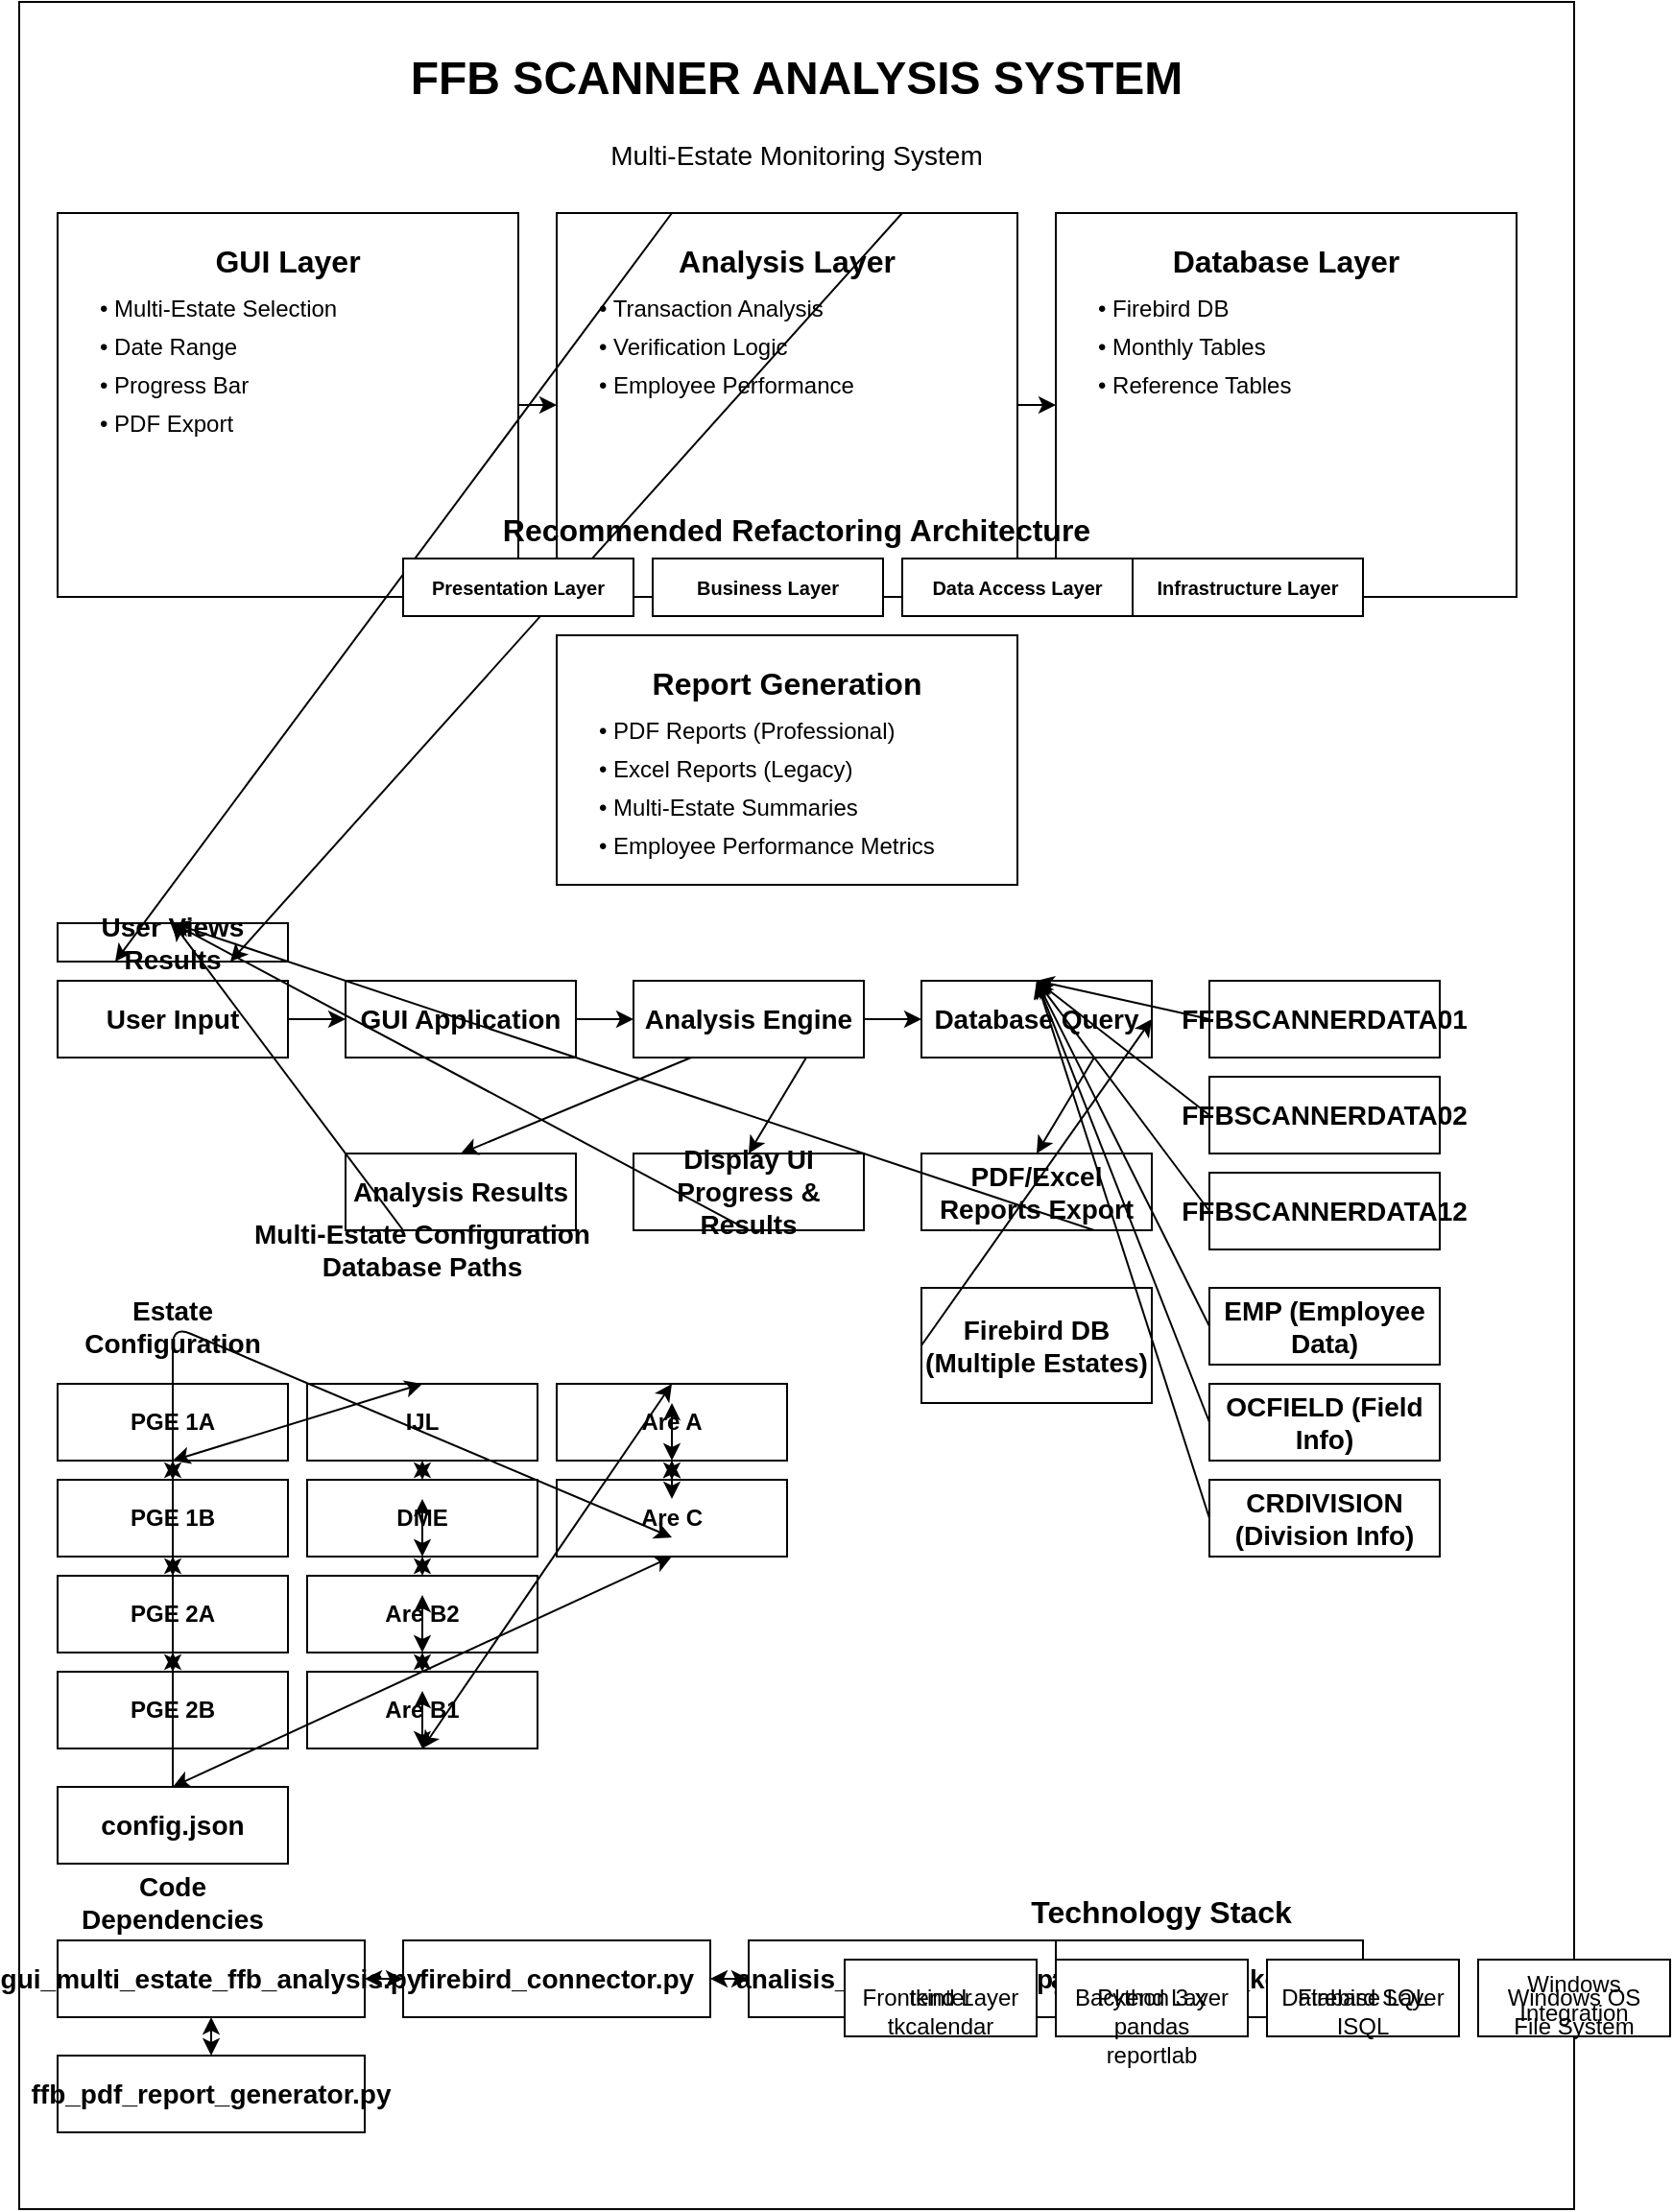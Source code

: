 <mxGraphModel dx="1426" dy="745" grid="1" gridSize="10" guides="1" tooltips="1" connect="1" arrows="1" fold="1" page="1" pageScale="1" pageWidth="827" pageHeight="1169" math="0" shadow="0">
  <root>
    <mxCell id="0"/>
    <mxCell id="1" parent="0"/>
    <mxCell id="6b0c9d97c6c02063-1" value="" style="rounded=0;whiteSpace=wrap;html=1;labelBackgroundColor=none;fillColor=#ffffff;fontSize=12;strokeColor=#000000;" parent="1" vertex="1">
      <mxGeometry x="10" y="10" width="810" height="1150" as="geometry"/>
    </mxCell>
    <mxCell id="6b0c9d97c6c02063-2" value="FFB SCANNER ANALYSIS SYSTEM" style="text;html=1;strokeColor=none;fillColor=none;align=center;verticalAlign=middle;whiteSpace=wrap;rounded=0;labelBackgroundColor=none;fontSize=24;fontStyle=1" parent="1" vertex="1">
      <mxGeometry x="160" y="20" width="510" height="60" as="geometry"/>
    </mxCell>
    <mxCell id="6b0c9d97c6c02063-3" value="Multi-Estate Monitoring System" style="text;html=1;strokeColor=none;fillColor=none;align=center;verticalAlign=middle;whiteSpace=wrap;rounded=0;labelBackgroundColor=none;fontSize=14;fontStyle=0" parent="1" vertex="1">
      <mxGeometry x="160" y="80" width="510" height="20" as="geometry"/>
    </mxCell>
    <mxCell id="6b0c9d97c6c02063-4" value="" style="rounded=0;whiteSpace=wrap;html=1;labelBackgroundColor=none;fillColor=#ffffff;fontSize=12;strokeColor=#000000;" parent="1" vertex="1">
      <mxGeometry x="30" y="120" width="240" height="200" as="geometry"/>
    </mxCell>
    <mxCell id="6b0c9d97c6c02063-5" value="GUI Layer" style="text;html=1;strokeColor=none;fillColor=none;align=center;verticalAlign=middle;whiteSpace=wrap;rounded=0;labelBackgroundColor=none;fontSize=16;fontStyle=1" parent="1" vertex="1">
      <mxGeometry x="40" y="130" width="220" height="30" as="geometry"/>
    </mxCell>
    <mxCell id="6b0c9d97c6c02063-6" value="• Multi-Estate Selection" style="text;html=1;strokeColor=none;fillColor=none;align=left;verticalAlign=middle;whiteSpace=wrap;rounded=0;labelBackgroundColor=none;fontSize=12;fontStyle=0" parent="1" vertex="1">
      <mxGeometry x="50" y="160" width="140" height="20" as="geometry"/>
    </mxCell>
    <mxCell id="6b0c9d97c6c02063-7" value="• Date Range" style="text;html=1;strokeColor=none;fillColor=none;align=left;verticalAlign=middle;whiteSpace=wrap;rounded=0;labelBackgroundColor=none;fontSize=12;fontStyle=0" parent="1" vertex="1">
      <mxGeometry x="50" y="180" width="140" height="20" as="geometry"/>
    </mxCell>
    <mxCell id="6b0c9d97c6c02063-8" value="• Progress Bar" style="text;html=1;strokeColor=none;fillColor=none;align=left;verticalAlign=middle;whiteSpace=wrap;rounded=0;labelBackgroundColor=none;fontSize=12;fontStyle=0" parent="1" vertex="1">
      <mxGeometry x="50" y="200" width="140" height="20" as="geometry"/>
    </mxCell>
    <mxCell id="6b0c9d97c6c02063-9" value="• PDF Export" style="text;html=1;strokeColor=none;fillColor=none;align=left;verticalAlign=middle;whiteSpace=wrap;rounded=0;labelBackgroundColor=none;fontSize=12;fontStyle=0" parent="1" vertex="1">
      <mxGeometry x="50" y="220" width="140" height="20" as="geometry"/>
    </mxCell>
    <mxCell id="6b0c9d97c6c02063-10" value="" style="rounded=0;whiteSpace=wrap;html=1;labelBackgroundColor=none;fillColor=#ffffff;fontSize=12;strokeColor=#000000;" parent="1" vertex="1">
      <mxGeometry x="290" y="120" width="240" height="200" as="geometry"/>
    </mxCell>
    <mxCell id="6b0c9d97c6c02063-11" value="Analysis Layer" style="text;html=1;strokeColor=none;fillColor=none;align=center;verticalAlign=middle;whiteSpace=wrap;rounded=0;labelBackgroundColor=none;fontSize=16;fontStyle=1" parent="1" vertex="1">
      <mxGeometry x="300" y="130" width="220" height="30" as="geometry"/>
    </mxCell>
    <mxCell id="6b0c9d97c6c02063-12" value="• Transaction Analysis" style="text;html=1;strokeColor=none;fillColor=none;align=left;verticalAlign=middle;whiteSpace=wrap;rounded=0;labelBackgroundColor=none;fontSize=12;fontStyle=0" parent="1" vertex="1">
      <mxGeometry x="310" y="160" width="140" height="20" as="geometry"/>
    </mxCell>
    <mxCell id="6b0c9d97c6c02063-13" value="• Verification Logic" style="text;html=1;strokeColor=none;fillColor=none;align=left;verticalAlign=middle;whiteSpace=wrap;rounded=0;labelBackgroundColor=none;fontSize=12;fontStyle=0" parent="1" vertex="1">
      <mxGeometry x="310" y="180" width="140" height="20" as="geometry"/>
    </mxCell>
    <mxCell id="6b0c9d97c6c02063-14" value="• Employee Performance" style="text;html=1;strokeColor=none;fillColor=none;align=left;verticalAlign=middle;whiteSpace=wrap;rounded=0;labelBackgroundColor=none;fontSize=12;fontStyle=0" parent="1" vertex="1">
      <mxGeometry x="310" y="200" width="150" height="20" as="geometry"/>
    </mxCell>
    <mxCell id="6b0c9d97c6c02063-15" value="" style="rounded=0;whiteSpace=wrap;html=1;labelBackgroundColor=none;fillColor=#ffffff;fontSize=12;strokeColor=#000000;" parent="1" vertex="1">
      <mxGeometry x="550" y="120" width="240" height="200" as="geometry"/>
    </mxCell>
    <mxCell id="6b0c9d97c6c02063-16" value="Database Layer" style="text;html=1;strokeColor=none;fillColor=none;align=center;verticalAlign=middle;whiteSpace=wrap;rounded=0;labelBackgroundColor=none;fontSize=16;fontStyle=1" parent="1" vertex="1">
      <mxGeometry x="560" y="130" width="220" height="30" as="geometry"/>
    </mxCell>
    <mxCell id="6b0c9d97c6c02063-17" value="• Firebird DB" style="text;html=1;strokeColor=none;fillColor=none;align=left;verticalAlign=middle;whiteSpace=wrap;rounded=0;labelBackgroundColor=none;fontSize=12;fontStyle=0" parent="1" vertex="1">
      <mxGeometry x="570" y="160" width="140" height="20" as="geometry"/>
    </mxCell>
    <mxCell id="6b0c9d97c6c02063-18" value="• Monthly Tables" style="text;html=1;strokeColor=none;fillColor=none;align=left;verticalAlign=middle;whiteSpace=wrap;rounded=0;labelBackgroundColor=none;fontSize=12;fontStyle=0" parent="1" vertex="1">
      <mxGeometry x="570" y="180" width="140" height="20" as="geometry"/>
    </mxCell>
    <mxCell id="6b0c9d97c6c02063-19" value="• Reference Tables" style="text;html=1;strokeColor=none;fillColor=none;align=left;verticalAlign=middle;whiteSpace=wrap;rounded=0;labelBackgroundColor=none;fontSize=12;fontStyle=0" parent="1" vertex="1">
      <mxGeometry x="570" y="200" width="140" height="20" as="geometry"/>
    </mxCell>
    <mxCell id="6b0c9d97c6c02063-20" value="" style="endArrow=classic;html=1;fontSize=12;entryX=0;entryY=0.5;exitX=1;exitY=0.5;" parent="1" source="6b0c9d97c6c02063-4" target="6b0c9d97c6c02063-10" edge="1">
      <mxGeometry width="50" height="50" relative="1" as="geometry">
        <mxPoint x="290" y="220" as="sourcePoint"/>
        <mxPoint x="340" y="170" as="targetPoint"/>
      </mxGeometry>
    </mxCell>
    <mxCell id="6b0c9d97c6c02063-21" value="" style="endArrow=classic;html=1;fontSize=12;entryX=0;entryY=0.5;exitX=1;exitY=0.5;" parent="1" source="6b0c9d97c6c02063-10" target="6b0c9d97c6c02063-15" edge="1">
      <mxGeometry width="50" height="50" relative="1" as="geometry">
        <mxPoint x="550" y="230" as="sourcePoint"/>
        <mxPoint x="600" y="180" as="targetPoint"/>
      </mxGeometry>
    </mxCell>
    <mxCell id="6b0c9d97c6c02063-22" value="" style="endArrow=classic;html=1;fontSize=12;entryX=0.25;entryY=1;exitX=0.25;exitY=0;" parent="1" source="6b0c9d97c6c02063-10" target="6b0c9d97c6c02063-34" edge="1">
      <mxGeometry width="50" height="50" relative="1" as="geometry">
        <mxPoint x="340" y="340" as="sourcePoint"/>
        <mxPoint x="390" y="290" as="targetPoint"/>
      </mxGeometry>
    </mxCell>
    <mxCell id="6b0c9d97c6c02063-23" value="" style="endArrow=classic;html=1;fontSize=12;entryX=0.75;entryY=1;exitX=0.75;exitY=0;" parent="1" source="6b0c9d97c6c02063-10" target="6b0c9d97c6c02063-34" edge="1">
      <mxGeometry width="50" height="50" relative="1" as="geometry">
        <mxPoint x="490" y="340" as="sourcePoint"/>
        <mxPoint x="540" y="290" as="targetPoint"/>
      </mxGeometry>
    </mxCell>
    <mxCell id="6b0c9d97c6c02063-24" value="" style="rounded=0;whiteSpace=wrap;html=1;labelBackgroundColor=none;fillColor=#ffffff;fontSize=12;strokeColor=#000000;" parent="1" vertex="1">
      <mxGeometry x="290" y="340" width="240" height="130" as="geometry"/>
    </mxCell>
    <mxCell id="6b0c9d97c6c02063-25" value="Report Generation" style="text;html=1;strokeColor=none;fillColor=none;align=center;verticalAlign=middle;whiteSpace=wrap;rounded=0;labelBackgroundColor=none;fontSize=16;fontStyle=1" parent="1" vertex="1">
      <mxGeometry x="300" y="350" width="220" height="30" as="geometry"/>
    </mxCell>
    <mxCell id="6b0c9d97c6c02063-26" value="• PDF Reports (Professional)" style="text;html=1;strokeColor=none;fillColor=none;align=left;verticalAlign=middle;whiteSpace=wrap;rounded=0;labelBackgroundColor=none;fontSize=12;fontStyle=0" parent="1" vertex="1">
      <mxGeometry x="310" y="380" width="180" height="20" as="geometry"/>
    </mxCell>
    <mxCell id="6b0c9d97c6c02063-27" value="• Excel Reports (Legacy)" style="text;html=1;strokeColor=none;fillColor=none;align=left;verticalAlign=middle;whiteSpace=wrap;rounded=0;labelBackgroundColor=none;fontSize=12;fontStyle=0" parent="1" vertex="1">
      <mxGeometry x="310" y="400" width="140" height="20" as="geometry"/>
    </mxCell>
    <mxCell id="6b0c9d97c6c02063-28" value="• Multi-Estate Summaries" style="text;html=1;strokeColor=none;fillColor=none;align=left;verticalAlign=middle;whiteSpace=wrap;rounded=0;labelBackgroundColor=none;fontSize=12;fontStyle=0" parent="1" vertex="1">
      <mxGeometry x="310" y="420" width="160" height="20" as="geometry"/>
    </mxCell>
    <mxCell id="6b0c9d97c6c02063-29" value="• Employee Performance Metrics" style="text;html=1;strokeColor=none;fillColor=none;align=left;verticalAlign=middle;whiteSpace=wrap;rounded=0;labelBackgroundColor=none;fontSize=12;fontStyle=0" parent="1" vertex="1">
      <mxGeometry x="310" y="440" width="200" height="20" as="geometry"/>
    </mxCell>
    <mxCell id="6b0c9d97c6c02063-30" value="User Input" style="rounded=0;whiteSpace=wrap;html=1;labelBackgroundColor=none;fillColor=none;fontSize=14;fontStyle=1;strokeColor=#000000;" parent="1" vertex="1">
      <mxGeometry x="30" y="520" width="120" height="40" as="geometry"/>
    </mxCell>
    <mxCell id="6b0c9d97c6c02063-31" value="GUI Application" style="rounded=0;whiteSpace=wrap;html=1;labelBackgroundColor=none;fillColor=none;fontSize=14;fontStyle=1;strokeColor=#000000;" parent="1" vertex="1">
      <mxGeometry x="180" y="520" width="120" height="40" as="geometry"/>
    </mxCell>
    <mxCell id="6b0c9d97c6c02063-32" value="Analysis Engine" style="rounded=0;whiteSpace=wrap;html=1;labelBackgroundColor=none;fillColor=none;fontSize=14;fontStyle=1;strokeColor=#000000;" parent="1" vertex="1">
      <mxGeometry x="330" y="520" width="120" height="40" as="geometry"/>
    </mxCell>
    <mxCell id="6b0c9d97c6c02063-33" value="Database Query" style="rounded=0;whiteSpace=wrap;html=1;labelBackgroundColor=none;fillColor=none;fontSize=14;fontStyle=1;strokeColor=#000000;" parent="1" vertex="1">
      <mxGeometry x="480" y="520" width="120" height="40" as="geometry"/>
    </mxCell>
    <mxCell id="6b0c9d97c6c02063-34" value="User Views Results" style="rounded=0;whiteSpace=wrap;html=1;labelBackgroundColor=none;fillColor=none;fontSize=14;fontStyle=1;strokeColor=#000000;" parent="1" vertex="1">
      <mxGeometry x="30" y="490" width="120" height="20" as="geometry"/>
    </mxCell>
    <mxCell id="6b0c9d97c6c02063-35" value="Display UI Progress &amp;amp; Results" style="rounded=0;whiteSpace=wrap;html=1;labelBackgroundColor=none;fillColor=none;fontSize=14;fontStyle=1;strokeColor=#000000;" parent="1" vertex="1">
      <mxGeometry x="330" y="610" width="120" height="40" as="geometry"/>
    </mxCell>
    <mxCell id="6b0c9d97c6c02063-36" value="PDF/Excel Reports Export" style="rounded=0;whiteSpace=wrap;html=1;labelBackgroundColor=none;fillColor=none;fontSize=14;fontStyle=1;strokeColor=#000000;" parent="1" vertex="1">
      <mxGeometry x="480" y="610" width="120" height="40" as="geometry"/>
    </mxCell>
    <mxCell id="6b0c9d97c6c02063-37" value="Analysis Results" style="rounded=0;whiteSpace=wrap;html=1;labelBackgroundColor=none;fillColor=none;fontSize=14;fontStyle=1;strokeColor=#000000;" parent="1" vertex="1">
      <mxGeometry x="180" y="610" width="120" height="40" as="geometry"/>
    </mxCell>
    <mxCell id="6b0c9d97c6c02063-38" value="" style="endArrow=classic;html=1;fontSize=12;exitX=1;exitY=0.5;entryX=0;entryY=0.5;" parent="1" source="6b0c9d97c6c02063-30" target="6b0c9d97c6c02063-31" edge="1">
      <mxGeometry width="50" height="50" relative="1" as="geometry">
        <mxPoint x="160" y="550" as="sourcePoint"/>
        <mxPoint x="210" y="500" as="targetPoint"/>
      </mxGeometry>
    </mxCell>
    <mxCell id="6b0c9d97c6c02063-39" value="" style="endArrow=classic;html=1;fontSize=12;exitX=1;exitY=0.5;entryX=0;entryY=0.5;" parent="1" source="6b0c9d97c6c02063-31" target="6b0c9d97c6c02063-32" edge="1">
      <mxGeometry width="50" height="50" relative="1" as="geometry">
        <mxPoint x="310" y="550" as="sourcePoint"/>
        <mxPoint x="360" y="500" as="targetPoint"/>
      </mxGeometry>
    </mxCell>
    <mxCell id="6b0c9d97c6c02063-40" value="" style="endArrow=classic;html=1;fontSize=12;exitX=1;exitY=0.5;entryX=0;entryY=0.5;" parent="1" source="6b0c9d97c6c02063-32" target="6b0c9d97c6c02063-33" edge="1">
      <mxGeometry width="50" height="50" relative="1" as="geometry">
        <mxPoint x="460" y="550" as="sourcePoint"/>
        <mxPoint x="510" y="500" as="targetPoint"/>
      </mxGeometry>
    </mxCell>
    <mxCell id="6b0c9d97c6c02063-41" value="" style="endArrow=classic;html=1;fontSize=12;exitX=0.25;exitY=1;entryX=0.5;entryY=0;" parent="1" source="6b0c9d97c6c02063-32" target="6b0c9d97c6c02063-37" edge="1">
      <mxGeometry width="50" height="50" relative="1" as="geometry">
        <mxPoint x="350" y="570" as="sourcePoint"/>
        <mxPoint x="250" y="600" as="targetPoint"/>
      </mxGeometry>
    </mxCell>
    <mxCell id="6b0c9d97c6c02063-42" value="" style="endArrow=classic;html=1;fontSize=12;exitX=0.75;exitY=1;entryX=0.5;entryY=0;" parent="1" source="6b0c9d97c6c02063-32" target="6b0c9d97c6c02063-35" edge="1">
      <mxGeometry width="50" height="50" relative="1" as="geometry">
        <mxPoint x="410" y="570" as="sourcePoint"/>
        <mxPoint x="340" y="610" as="targetPoint"/>
      </mxGeometry>
    </mxCell>
    <mxCell id="6b0c9d97c6c02063-43" value="" style="endArrow=classic;html=1;fontSize=12;exitX=0.75;exitY=1;entryX=0.5;entryY=0;" parent="1" source="6b0c9d97c6c02063-33" target="6b0c9d97c6c02063-36" edge="1">
      <mxGeometry width="50" height="50" relative="1" as="geometry">
        <mxPoint x="560" y="570" as="sourcePoint"/>
        <mxPoint x="470" y="610" as="targetPoint"/>
      </mxGeometry>
    </mxCell>
    <mxCell id="6b0c9d97c6c02063-44" value="" style="endArrow=classic;html=1;fontSize=12;exitX=0.25;exitY=1;entryX=0.5;entryY=0;" parent="1" source="6b0c9d97c6c02063-37" target="6b0c9d97c6c02063-34" edge="1">
      <mxGeometry width="50" height="50" relative="1" as="geometry">
        <mxPoint x="80" y="670" as="sourcePoint"/>
        <mxPoint x="130" y="620" as="targetPoint"/>
      </mxGeometry>
    </mxCell>
    <mxCell id="6b0c9d97c6c02063-45" value="" style="endArrow=classic;html=1;fontSize=12;exitX=0.5;exitY=1;entryX=0.5;entryY=0;" parent="1" source="6b0c9d97c6c02063-35" target="6b0c9d97c6c02063-34" edge="1">
      <mxGeometry width="50" height="50" relative="1" as="geometry">
        <mxPoint x="230" y="670" as="sourcePoint"/>
        <mxPoint x="280" y="620" as="targetPoint"/>
      </mxGeometry>
    </mxCell>
    <mxCell id="6b0c9d97c6c02063-46" value="" style="endArrow=classic;html=1;fontSize=12;exitX=0.75;exitY=1;entryX=0.5;entryY=0;" parent="1" source="6b0c9d97c6c02063-36" target="6b0c9d97c6c02063-34" edge="1">
      <mxGeometry width="50" height="50" relative="1" as="geometry">
        <mxPoint x="410" y="670" as="sourcePoint"/>
        <mxPoint x="340" y="510" as="targetPoint"/>
      </mxGeometry>
    </mxCell>
    <mxCell id="6b0c9d97c6c02063-47" value="FFBSCANNERDATA01" style="rounded=0;whiteSpace=wrap;html=1;labelBackgroundColor=none;fillColor=none;fontSize=14;fontStyle=1;strokeColor=#000000;" parent="1" vertex="1">
      <mxGeometry x="630" y="520" width="120" height="40" as="geometry"/>
    </mxCell>
    <mxCell id="6b0c9d97c6c02063-48" value="FFBSCANNERDATA02" style="rounded=0;whiteSpace=wrap;html=1;labelBackgroundColor=none;fillColor=none;fontSize=14;fontStyle=1;strokeColor=#000000;" parent="1" vertex="1">
      <mxGeometry x="630" y="570" width="120" height="40" as="geometry"/>
    </mxCell>
    <mxCell id="6b0c9d97c6c02063-49" value="FFBSCANNERDATA12" style="rounded=0;whiteSpace=wrap;html=1;labelBackgroundColor=none;fillColor=none;fontSize=14;fontStyle=1;strokeColor=#000000;" parent="1" vertex="1">
      <mxGeometry x="630" y="620" width="120" height="40" as="geometry"/>
    </mxCell>
    <mxCell id="6b0c9d97c6c02063-50" value="EMP (Employee Data)" style="rounded=0;whiteSpace=wrap;html=1;labelBackgroundColor=none;fillColor=none;fontSize=14;fontStyle=1;strokeColor=#000000;" parent="1" vertex="1">
      <mxGeometry x="630" y="680" width="120" height="40" as="geometry"/>
    </mxCell>
    <mxCell id="6b0c9d97c6c02063-51" value="OCFIELD (Field Info)" style="rounded=0;whiteSpace=wrap;html=1;labelBackgroundColor=none;fillColor=none;fontSize=14;fontStyle=1;strokeColor=#000000;" parent="1" vertex="1">
      <mxGeometry x="630" y="730" width="120" height="40" as="geometry"/>
    </mxCell>
    <mxCell id="6b0c9d97c6c02063-52" value="CRDIVISION (Division Info)" style="rounded=0;whiteSpace=wrap;html=1;labelBackgroundColor=none;fillColor=none;fontSize=14;fontStyle=1;strokeColor=#000000;" parent="1" vertex="1">
      <mxGeometry x="630" y="780" width="120" height="40" as="geometry"/>
    </mxCell>
    <mxCell id="6b0c9d97c6c02063-53" value="Firebird DB (Multiple Estates)" style="rounded=0;whiteSpace=wrap;html=1;labelBackgroundColor=none;fillColor=none;fontSize=14;fontStyle=1;strokeColor=#000000;" parent="1" vertex="1">
      <mxGeometry x="480" y="680" width="120" height="60" as="geometry"/>
    </mxCell>
    <mxCell id="6b0c9d97c6c02063-54" value="" style="endArrow=classic;html=1;fontSize=12;exitX=0;exitY=0.5;entryX=0.5;entryY=0;" parent="1" source="6b0c9d97c6c02063-47" target="6b0c9d97c6c02063-33" edge="1">
      <mxGeometry width="50" height="50" relative="1" as="geometry">
        <mxPoint x="600" y="540" as="sourcePoint"/>
        <mxPoint x="650" y="490" as="targetPoint"/>
      </mxGeometry>
    </mxCell>
    <mxCell id="6b0c9d97c6c02063-55" value="" style="endArrow=classic;html=1;fontSize=12;exitX=0;exitY=0.5;entryX=0.5;entryY=0;" parent="1" source="6b0c9d97c6c02063-48" target="6b0c9d97c6c02063-33" edge="1">
      <mxGeometry width="50" height="50" relative="1" as="geometry">
        <mxPoint x="650" y="580" as="sourcePoint"/>
        <mxPoint x="700" y="530" as="targetPoint"/>
      </mxGeometry>
    </mxCell>
    <mxCell id="6b0c9d97c6c02063-56" value="" style="endArrow=classic;html=1;fontSize=12;exitX=0;exitY=0.5;entryX=0.5;entryY=0;" parent="1" source="6b0c9d97c6c02063-49" target="6b0c9d97c6c02063-33" edge="1">
      <mxGeometry width="50" height="50" relative="1" as="geometry">
        <mxPoint x="610" y="630" as="sourcePoint"/>
        <mxPoint x="660" y="580" as="targetPoint"/>
      </mxGeometry>
    </mxCell>
    <mxCell id="6b0c9d97c6c02063-57" value="" style="endArrow=classic;html=1;fontSize=12;exitX=0;exitY=0.5;entryX=0.5;entryY=0;" parent="1" source="6b0c9d97c6c02063-50" target="6b0c9d97c6c02063-33" edge="1">
      <mxGeometry width="50" height="50" relative="1" as="geometry">
        <mxPoint x="600" y="700" as="sourcePoint"/>
        <mxPoint x="650" y="650" as="targetPoint"/>
      </mxGeometry>
    </mxCell>
    <mxCell id="6b0c9d97c6c02063-58" value="" style="endArrow=classic;html=1;fontSize=12;exitX=0;exitY=0.5;entryX=0.5;entryY=0;" parent="1" source="6b0c9d97c6c02063-51" target="6b0c9d97c6c02063-33" edge="1">
      <mxGeometry width="50" height="50" relative="1" as="geometry">
        <mxPoint x="590" y="750" as="sourcePoint"/>
        <mxPoint x="640" y="700" as="targetPoint"/>
      </mxGeometry>
    </mxCell>
    <mxCell id="6b0c9d97c6c02063-59" value="" style="endArrow=classic;html=1;fontSize=12;exitX=0;exitY=0.5;entryX=0.5;entryY=0;" parent="1" source="6b0c9d97c6c02063-52" target="6b0c9d97c6c02063-33" edge="1">
      <mxGeometry width="50" height="50" relative="1" as="geometry">
        <mxPoint x="580" y="800" as="sourcePoint"/>
        <mxPoint x="630" y="750" as="targetPoint"/>
      </mxGeometry>
    </mxCell>
    <mxCell id="6b0c9d97c6c02063-60" value="" style="endArrow=classic;html=1;fontSize=12;exitX=0;exitY=0.5;entryX=1;entryY=0.5;" parent="1" source="6b0c9d97c6c02063-53" target="6b0c9d97c6c02063-33" edge="1">
      <mxGeometry width="50" height="50" relative="1" as="geometry">
        <mxPoint x="610" y="710" as="sourcePoint"/>
        <mxPoint x="660" y="660" as="targetPoint"/>
      </mxGeometry>
    </mxCell>
    <mxCell id="6b0c9d97c6c02063-61" value="" style="rounded=0;whiteSpace=wrap;html=1;labelBackgroundColor=none;fillColor=none;fontSize=14;fontStyle=1;strokeColor=#000000;" parent="1" vertex="1">
      <mxGeometry x="30" y="730" width="120" height="40" as="geometry"/>
    </mxCell>
    <mxCell id="6b0c9d97c6c02063-62" value="PGE 1A" style="text;html=1;strokeColor=none;fillColor=none;align=center;verticalAlign=middle;whiteSpace=wrap;rounded=0;labelBackgroundColor=none;fontSize=12;fontStyle=1" parent="1" vertex="1">
      <mxGeometry x="40" y="740" width="100" height="20" as="geometry"/>
    </mxCell>
    <mxCell id="6b0c9d97c6c02063-63" value="" style="rounded=0;whiteSpace=wrap;html=1;labelBackgroundColor=none;fillColor=none;fontSize=14;fontStyle=1;strokeColor=#000000;" parent="1" vertex="1">
      <mxGeometry x="30" y="780" width="120" height="40" as="geometry"/>
    </mxCell>
    <mxCell id="6b0c9d97c6c02063-64" value="PGE 1B" style="text;html=1;strokeColor=none;fillColor=none;align=center;verticalAlign=middle;whiteSpace=wrap;rounded=0;labelBackgroundColor=none;fontSize=12;fontStyle=1" parent="1" vertex="1">
      <mxGeometry x="40" y="790" width="100" height="20" as="geometry"/>
    </mxCell>
    <mxCell id="6b0c9d97c6c02063-65" value="" style="rounded=0;whiteSpace=wrap;html=1;labelBackgroundColor=none;fillColor=none;fontSize=14;fontStyle=1;strokeColor=#000000;" parent="1" vertex="1">
      <mxGeometry x="30" y="830" width="120" height="40" as="geometry"/>
    </mxCell>
    <mxCell id="6b0c9d97c6c02063-66" value="PGE 2A" style="text;html=1;strokeColor=none;fillColor=none;align=center;verticalAlign=middle;whiteSpace=wrap;rounded=0;labelBackgroundColor=none;fontSize=12;fontStyle=1" parent="1" vertex="1">
      <mxGeometry x="40" y="840" width="100" height="20" as="geometry"/>
    </mxCell>
    <mxCell id="6b0c9d97c6c02063-67" value="" style="rounded=0;whiteSpace=wrap;html=1;labelBackgroundColor=none;fillColor=none;fontSize=14;fontStyle=1;strokeColor=#000000;" parent="1" vertex="1">
      <mxGeometry x="30" y="880" width="120" height="40" as="geometry"/>
    </mxCell>
    <mxCell id="6b0c9d97c6c02063-68" value="PGE 2B" style="text;html=1;strokeColor=none;fillColor=none;align=center;verticalAlign=middle;whiteSpace=wrap;rounded=0;labelBackgroundColor=none;fontSize=12;fontStyle=1" parent="1" vertex="1">
      <mxGeometry x="40" y="890" width="100" height="20" as="geometry"/>
    </mxCell>
    <mxCell id="6b0c9d97c6c02063-69" value="" style="rounded=0;whiteSpace=wrap;html=1;labelBackgroundColor=none;fillColor=none;fontSize=14;fontStyle=1;strokeColor=#000000;" parent="1" vertex="1">
      <mxGeometry x="160" y="730" width="120" height="40" as="geometry"/>
    </mxCell>
    <mxCell id="6b0c9d97c6c02063-70" value="IJL" style="text;html=1;strokeColor=none;fillColor=none;align=center;verticalAlign=middle;whiteSpace=wrap;rounded=0;labelBackgroundColor=none;fontSize=12;fontStyle=1" parent="1" vertex="1">
      <mxGeometry x="170" y="740" width="100" height="20" as="geometry"/>
    </mxCell>
    <mxCell id="6b0c9d97c6c02063-71" value="" style="rounded=0;whiteSpace=wrap;html=1;labelBackgroundColor=none;fillColor=none;fontSize=14;fontStyle=1;strokeColor=#000000;" parent="1" vertex="1">
      <mxGeometry x="160" y="780" width="120" height="40" as="geometry"/>
    </mxCell>
    <mxCell id="6b0c9d97c6c02063-72" value="DME" style="text;html=1;strokeColor=none;fillColor=none;align=center;verticalAlign=middle;whiteSpace=wrap;rounded=0;labelBackgroundColor=none;fontSize=12;fontStyle=1" parent="1" vertex="1">
      <mxGeometry x="170" y="790" width="100" height="20" as="geometry"/>
    </mxCell>
    <mxCell id="6b0c9d97c6c02063-73" value="" style="rounded=0;whiteSpace=wrap;html=1;labelBackgroundColor=none;fillColor=none;fontSize=14;fontStyle=1;strokeColor=#000000;" parent="1" vertex="1">
      <mxGeometry x="160" y="830" width="120" height="40" as="geometry"/>
    </mxCell>
    <mxCell id="6b0c9d97c6c02063-74" value="Are B2" style="text;html=1;strokeColor=none;fillColor=none;align=center;verticalAlign=middle;whiteSpace=wrap;rounded=0;labelBackgroundColor=none;fontSize=12;fontStyle=1" parent="1" vertex="1">
      <mxGeometry x="170" y="840" width="100" height="20" as="geometry"/>
    </mxCell>
    <mxCell id="6b0c9d97c6c02063-75" value="" style="rounded=0;whiteSpace=wrap;html=1;labelBackgroundColor=none;fillColor=none;fontSize=14;fontStyle=1;strokeColor=#000000;" parent="1" vertex="1">
      <mxGeometry x="160" y="880" width="120" height="40" as="geometry"/>
    </mxCell>
    <mxCell id="6b0c9d97c6c02063-76" value="Are B1" style="text;html=1;strokeColor=none;fillColor=none;align=center;verticalAlign=middle;whiteSpace=wrap;rounded=0;labelBackgroundColor=none;fontSize=12;fontStyle=1" parent="1" vertex="1">
      <mxGeometry x="170" y="890" width="100" height="20" as="geometry"/>
    </mxCell>
    <mxCell id="6b0c9d97c6c02063-77" value="" style="rounded=0;whiteSpace=wrap;html=1;labelBackgroundColor=none;fillColor=none;fontSize=14;fontStyle=1;strokeColor=#000000;" parent="1" vertex="1">
      <mxGeometry x="290" y="730" width="120" height="40" as="geometry"/>
    </mxCell>
    <mxCell id="6b0c9d97c6c02063-78" value="Are A" style="text;html=1;strokeColor=none;fillColor=none;align=center;verticalAlign=middle;whiteSpace=wrap;rounded=0;labelBackgroundColor=none;fontSize=12;fontStyle=1" parent="1" vertex="1">
      <mxGeometry x="300" y="740" width="100" height="20" as="geometry"/>
    </mxCell>
    <mxCell id="6b0c9d97c6c02063-79" value="" style="rounded=0;whiteSpace=wrap;html=1;labelBackgroundColor=none;fillColor=none;fontSize=14;fontStyle=1;strokeColor=#000000;" parent="1" vertex="1">
      <mxGeometry x="290" y="780" width="120" height="40" as="geometry"/>
    </mxCell>
    <mxCell id="6b0c9d97c6c02063-80" value="Are C" style="text;html=1;strokeColor=none;fillColor=none;align=center;verticalAlign=middle;whiteSpace=wrap;rounded=0;labelBackgroundColor=none;fontSize=12;fontStyle=1" parent="1" vertex="1">
      <mxGeometry x="300" y="790" width="100" height="20" as="geometry"/>
    </mxCell>
    <mxCell id="6b0c9d97c6c02063-81" value="config.json" style="rounded=0;whiteSpace=wrap;html=1;labelBackgroundColor=none;fillColor=none;fontSize=14;fontStyle=1;strokeColor=#000000;" parent="1" vertex="1">
      <mxGeometry x="30" y="940" width="120" height="40" as="geometry"/>
    </mxCell>
    <mxCell id="6b0c9d97c6c02063-82" value="" style="endArrow=classic;startArrow=classic;html=1;fontSize=12;exitX=0.5;exitY=0;entryX=0.5;entryY=1;" parent="1" source="6b0c9d97c6c02063-63" target="6b0c9d97c6c02063-61" edge="1">
      <mxGeometry width="50" height="50" relative="1" as="geometry">
        <mxPoint x="90" y="720" as="sourcePoint"/>
        <mxPoint x="140" y="670" as="targetPoint"/>
      </mxGeometry>
    </mxCell>
    <mxCell id="6b0c9d97c6c02063-83" value="" style="endArrow=classic;startArrow=classic;html=1;fontSize=12;exitX=0.5;exitY=0;entryX=0.5;entryY=1;" parent="1" source="6b0c9d97c6c02063-65" target="6b0c9d97c6c02063-63" edge="1">
      <mxGeometry width="50" height="50" relative="1" as="geometry">
        <mxPoint x="90" y="720" as="sourcePoint"/>
        <mxPoint x="140" y="670" as="targetPoint"/>
      </mxGeometry>
    </mxCell>
    <mxCell id="6b0c9d97c6c02063-84" value="" style="endArrow=classic;startArrow=classic;html=1;fontSize=12;exitX=0.5;exitY=0;entryX=0.5;entryY=1;" parent="1" source="6b0c9d97c6c02063-67" target="6b0c9d97c6c02063-65" edge="1">
      <mxGeometry width="50" height="50" relative="1" as="geometry">
        <mxPoint x="90" y="720" as="sourcePoint"/>
        <mxPoint x="140" y="670" as="targetPoint"/>
      </mxGeometry>
    </mxCell>
    <mxCell id="6b0c9d97c6c02063-85" value="" style="endArrow=classic;startArrow=classic;html=1;fontSize=12;exitX=0.5;exitY=0;entryX=0.5;entryY=1;" parent="1" source="6b0c9d97c6c02063-71" target="6b0c9d97c6c02063-69" edge="1">
      <mxGeometry width="50" height="50" relative="1" as="geometry">
        <mxPoint x="100" y="720" as="sourcePoint"/>
        <mxPoint x="150" y="670" as="targetPoint"/>
      </mxGeometry>
    </mxCell>
    <mxCell id="6b0c9d97c6c02063-86" value="" style="endArrow=classic;startArrow=classic;html=1;fontSize=12;exitX=0.5;exitY=0;entryX=0.5;entryY=1;" parent="1" source="6b0c9d97c6c02063-73" target="6b0c9d97c6c02063-71" edge="1">
      <mxGeometry width="50" height="50" relative="1" as="geometry">
        <mxPoint x="110" y="720" as="sourcePoint"/>
        <mxPoint x="160" y="670" as="targetPoint"/>
      </mxGeometry>
    </mxCell>
    <mxCell id="6b0c9d97c6c02063-87" value="" style="endArrow=classic;startArrow=classic;html=1;fontSize=12;exitX=0.5;exitY=0;entryX=0.5;entryY=1;" parent="1" source="6b0c9d97c6c02063-75" target="6b0c9d97c6c02063-73" edge="1">
      <mxGeometry width="50" height="50" relative="1" as="geometry">
        <mxPoint x="120" y="720" as="sourcePoint"/>
        <mxPoint x="170" y="670" as="targetPoint"/>
      </mxGeometry>
    </mxCell>
    <mxCell id="6b0c9d97c6c02063-88" value="" style="endArrow=classic;startArrow=classic;html=1;fontSize=12;exitX=0.5;exitY=0;entryX=0.5;entryY=1;" parent="1" source="6b0c9d97c6c02063-79" target="6b0c9d97c6c02063-77" edge="1">
      <mxGeometry width="50" height="50" relative="1" as="geometry">
        <mxPoint x="130" y="720" as="sourcePoint"/>
        <mxPoint x="180" y="670" as="targetPoint"/>
      </mxGeometry>
    </mxCell>
    <mxCell id="6b0c9d97c6c02063-89" value="" style="endArrow=classic;startArrow=classic;html=1;fontSize=12;exitX=0.5;exitY=0;entryX=0.5;entryY=1;" parent="1" source="6b0c9d97c6c02063-81" target="6b0c9d97c6c02063-79" edge="1">
      <mxGeometry width="50" height="50" relative="1" as="geometry">
        <mxPoint x="140" y="720" as="sourcePoint"/>
        <mxPoint x="190" y="670" as="targetPoint"/>
      </mxGeometry>
    </mxCell>
    <mxCell id="6b0c9d97c6c02063-90" value="Estate Configuration" style="text;html=1;strokeColor=none;fillColor=none;align=center;verticalAlign=middle;whiteSpace=wrap;rounded=0;labelBackgroundColor=none;fontSize=14;fontStyle=1" parent="1" vertex="1">
      <mxGeometry x="30" y="680" width="120" height="40" as="geometry"/>
    </mxCell>
    <mxCell id="6b0c9d97c6c02063-91" value="" style="endArrow=classic;startArrow=classic;html=1;fontSize=12;exitX=0.5;exitY=0;entryX=0.5;entryY=1;" parent="1" source="6b0c9d97c6c02063-69" target="6b0c9d97c6c02063-61" edge="1">
      <mxGeometry width="50" height="50" relative="1" as="geometry">
        <mxPoint x="220" y="730" as="sourcePoint"/>
        <mxPoint x="90" y="730" as="targetPoint"/>
      </mxGeometry>
    </mxCell>
    <mxCell id="6b0c9d97c6c02063-92" value="" style="endArrow=classic;startArrow=classic;html=1;fontSize=12;exitX=0.5;exitY=0;entryX=0.5;entryY=1;" parent="1" source="6b0c9d97c6c02063-77" target="6b0c9d97c6c02063-75" edge="1">
      <mxGeometry width="50" height="50" relative="1" as="geometry">
        <mxPoint x="220" y="730" as="sourcePoint"/>
        <mxPoint x="90" y="730" as="targetPoint"/>
      </mxGeometry>
    </mxCell>
    <mxCell id="6b0c9d97c6c02063-93" value="" style="endArrow=classic;startArrow=classic;html=1;fontSize=12;entryX=0.5;entryY=1;exitX=0.5;exitY=0;" parent="1" source="6b0c9d97c6c02063-80" target="6b0c9d97c6c02063-77" edge="1">
      <mxGeometry width="50" height="50" relative="1" as="geometry">
        <mxPoint x="220" y="800" as="sourcePoint"/>
        <mxPoint x="270" y="750" as="targetPoint"/>
      </mxGeometry>
    </mxCell>
    <mxCell id="6b0c9d97c6c02063-94" value="" style="endArrow=classic;startArrow=classic;html=1;fontSize=12;exitX=0.5;exitY=0;entryX=0.5;entryY=1;" parent="1" source="6b0c9d97c6c02063-72" target="6b0c9d97c6c02063-71" edge="1">
      <mxGeometry width="50" height="50" relative="1" as="geometry">
        <mxPoint x="220" y="730" as="sourcePoint"/>
        <mxPoint x="90" y="730" as="targetPoint"/>
      </mxGeometry>
    </mxCell>
    <mxCell id="6b0c9d97c6c02063-95" value="" style="endArrow=classic;startArrow=classic;html=1;fontSize=12;exitX=0.5;exitY=0;entryX=0.5;entryY=1;" parent="1" source="6b0c9d97c6c02063-74" target="6b0c9d97c6c02063-73" edge="1">
      <mxGeometry width="50" height="50" relative="1" as="geometry">
        <mxPoint x="220" y="730" as="sourcePoint"/>
        <mxPoint x="90" y="730" as="targetPoint"/>
      </mxGeometry>
    </mxCell>
    <mxCell id="6b0c9d97c6c02063-96" value="" style="endArrow=classic;startArrow=classic;html=1;fontSize=12;exitX=0.5;exitY=0;entryX=0.5;entryY=1;" parent="1" source="6b0c9d97c6c02063-76" target="6b0c9d97c6c02063-75" edge="1">
      <mxGeometry width="50" height="50" relative="1" as="geometry">
        <mxPoint x="220" y="730" as="sourcePoint"/>
        <mxPoint x="90" y="730" as="targetPoint"/>
      </mxGeometry>
    </mxCell>
    <mxCell id="6b0c9d97c6c02063-97" value="" style="endArrow=classic;startArrow=classic;html=1;fontSize=12;exitX=0.5;exitY=0;entryX=0.5;entryY=1;" parent="1" source="6b0c9d97c6c02063-78" target="6b0c9d97c6c02063-77" edge="1">
      <mxGeometry width="50" height="50" relative="1" as="geometry">
        <mxPoint x="220" y="730" as="sourcePoint"/>
        <mxPoint x="90" y="730" as="targetPoint"/>
      </mxGeometry>
    </mxCell>
    <mxCell id="6b0c9d97c6c02063-98" value="" style="endArrow=classic;html=1;fontSize=12;exitX=0.5;exitY=0;entryX=0.5;entryY=1;" parent="1" source="6b0c9d97c6c02063-81" target="6b0c9d97c6c02063-80" edge="1">
      <mxGeometry width="50" height="50" relative="1" as="geometry">
        <mxPoint x="90" y="670" as="sourcePoint"/>
        <mxPoint x="140" y="620" as="targetPoint"/>
        <Array as="points">
          <mxPoint x="90" y="700"/>
        </Array>
      </mxGeometry>
    </mxCell>
    <mxCell id="6b0c9d97c6c02063-99" value="Multi-Estate Configuration Database Paths" style="text;html=1;strokeColor=none;fillColor=none;align=center;verticalAlign=middle;whiteSpace=wrap;rounded=0;labelBackgroundColor=none;fontSize=14;fontStyle=1" parent="1" vertex="1">
      <mxGeometry x="100" y="640" width="240" height="40" as="geometry"/>
    </mxCell>
    <mxCell id="6b0c9d97c6c02063-100" value="gui_multi_estate_ffb_analysis.py" style="rounded=0;whiteSpace=wrap;html=1;labelBackgroundColor=none;fillColor=none;fontSize=14;fontStyle=1;strokeColor=#000000;" parent="1" vertex="1">
      <mxGeometry x="30" y="1020" width="160" height="40" as="geometry"/>
    </mxCell>
    <mxCell id="6b0c9d97c6c02063-101" value="firebird_connector.py" style="rounded=0;whiteSpace=wrap;html=1;labelBackgroundColor=none;fillColor=none;fontSize=14;fontStyle=1;strokeColor=#000000;" parent="1" vertex="1">
      <mxGeometry x="210" y="1020" width="160" height="40" as="geometry"/>
    </mxCell>
    <mxCell id="6b0c9d97c6c02063-102" value="analisis_per_karyawan.py" style="rounded=0;whiteSpace=wrap;html=1;labelBackgroundColor=none;fillColor=none;fontSize=14;fontStyle=1;strokeColor=#000000;" parent="1" vertex="1">
      <mxGeometry x="390" y="1020" width="160" height="40" as="geometry"/>
    </mxCell>
    <mxCell id="6b0c9d97c6c02063-103" value="analisis_detail_kerani.py" style="rounded=0;whiteSpace=wrap;html=1;labelBackgroundColor=none;fillColor=none;fontSize=14;fontStyle=1;strokeColor=#000000;" parent="1" vertex="1">
      <mxGeometry x="550" y="1020" width="160" height="40" as="geometry"/>
    </mxCell>
    <mxCell id="6b0c9d97c6c02063-104" value="ffb_pdf_report_generator.py" style="rounded=0;whiteSpace=wrap;html=1;labelBackgroundColor=none;fillColor=none;fontSize=14;fontStyle=1;strokeColor=#000000;" parent="1" vertex="1">
      <mxGeometry x="30" y="1080" width="160" height="40" as="geometry"/>
    </mxCell>
    <mxCell id="6b0c9d97c6c02063-105" value="" style="endArrow=classic;startArrow=classic;html=1;fontSize=12;entryX=0;entryY=0.5;exitX=1;exitY=0.5;" parent="1" source="6b0c9d97c6c02063-100" target="6b0c9d97c6c02063-101" edge="1">
      <mxGeometry width="50" height="50" relative="1" as="geometry">
        <mxPoint x="190" y="1040" as="sourcePoint"/>
        <mxPoint x="240" y="990" as="targetPoint"/>
      </mxGeometry>
    </mxCell>
    <mxCell id="6b0c9d97c6c02063-106" value="" style="endArrow=classic;startArrow=classic;html=1;fontSize=12;entryX=0;entryY=0.5;exitX=1;exitY=0.5;" parent="1" source="6b0c9d97c6c02063-101" target="6b0c9d97c6c02063-102" edge="1">
      <mxGeometry width="50" height="50" relative="1" as="geometry">
        <mxPoint x="370" y="1040" as="sourcePoint"/>
        <mxPoint x="420" y="990" as="targetPoint"/>
      </mxGeometry>
    </mxCell>
    <mxCell id="6b0c9d97c6c02063-107" value="" style="endArrow=classic;startArrow=classic;html=1;fontSize=12;entryX=0;entryY=0.5;exitX=1;exitY=0.5;" parent="1" source="6b0c9d97c6c02063-102" target="6b0c9d97c6c02063-103" edge="1">
      <mxGeometry width="50" height="50" relative="1" as="geometry">
        <mxPoint x="550" y="1040" as="sourcePoint"/>
        <mxPoint x="600" y="990" as="targetPoint"/>
      </mxGeometry>
    </mxCell>
    <mxCell id="6b0c9d97c6c02063-108" value="" style="endArrow=classic;startArrow=classic;html=1;fontSize=12;entryX=0.5;entryY=1;exitX=0.5;exitY=0;" parent="1" source="6b0c9d97c6c02063-104" target="6b0c9d97c6c02063-100" edge="1">
      <mxGeometry width="50" height="50" relative="1" as="geometry">
        <mxPoint x="40" y="1090" as="sourcePoint"/>
        <mxPoint x="90" y="1040" as="targetPoint"/>
      </mxGeometry>
    </mxCell>
    <mxCell id="6b0c9d97c6c02063-109" value="Code Dependencies" style="text;html=1;strokeColor=none;fillColor=none;align=center;verticalAlign=middle;whiteSpace=wrap;rounded=0;labelBackgroundColor=none;fontSize=14;fontStyle=1" parent="1" vertex="1">
      <mxGeometry x="30" y="990" width="120" height="20" as="geometry"/>
    </mxCell>
    <mxCell id="6b0c9d97c6c02063-110" value="Technology Stack" style="text;html=1;strokeColor=none;fillColor=none;align=center;verticalAlign=middle;whiteSpace=wrap;rounded=0;labelBackgroundColor=none;fontSize=16;fontStyle=1" parent="1" vertex="1">
      <mxGeometry x="430" y="990" width="350" height="30" as="geometry"/>
    </mxCell>
    <mxCell id="6b0c9d97c6c02063-111" value="Frontend Layer" style="rounded=0;whiteSpace=wrap;html=1;labelBackgroundColor=none;fillColor=#ffffff;fontSize=12;strokeColor=#000000;" parent="1" vertex="1">
      <mxGeometry x="440" y="1030" width="100" height="40" as="geometry"/>
    </mxCell>
    <mxCell id="6b0c9d97c6c02063-112" value="tkinter" style="text;html=1;strokeColor=none;fillColor=none;align=center;verticalAlign=middle;whiteSpace=wrap;rounded=0;labelBackgroundColor=none;fontSize=12;fontStyle=0" parent="1" vertex="1">
      <mxGeometry x="450" y="1040" width="80" height="20" as="geometry"/>
    </mxCell>
    <mxCell id="6b0c9d97c6c02063-113" value="tkcalendar" style="text;html=1;strokeColor=none;fillColor=none;align=center;verticalAlign=middle;whiteSpace=wrap;rounded=0;labelBackgroundColor=none;fontSize=12;fontStyle=0" parent="1" vertex="1">
      <mxGeometry x="450" y="1055" width="80" height="20" as="geometry"/>
    </mxCell>
    <mxCell id="6b0c9d97c6c02063-114" value="Backend Layer" style="rounded=0;whiteSpace=wrap;html=1;labelBackgroundColor=none;fillColor=#ffffff;fontSize=12;strokeColor=#000000;" parent="1" vertex="1">
      <mxGeometry x="550" y="1030" width="100" height="40" as="geometry"/>
    </mxCell>
    <mxCell id="6b0c9d97c6c02063-115" value="Python 3.x" style="text;html=1;strokeColor=none;fillColor=none;align=center;verticalAlign=middle;whiteSpace=wrap;rounded=0;labelBackgroundColor=none;fontSize=12;fontStyle=0" parent="1" vertex="1">
      <mxGeometry x="560" y="1040" width="80" height="20" as="geometry"/>
    </mxCell>
    <mxCell id="6b0c9d97c6c02063-116" value="pandas" style="text;html=1;strokeColor=none;fillColor=none;align=center;verticalAlign=middle;whiteSpace=wrap;rounded=0;labelBackgroundColor=none;fontSize=12;fontStyle=0" parent="1" vertex="1">
      <mxGeometry x="560" y="1055" width="80" height="20" as="geometry"/>
    </mxCell>
    <mxCell id="6b0c9d97c6c02063-117" value="reportlab" style="text;html=1;strokeColor=none;fillColor=none;align=center;verticalAlign=middle;whiteSpace=wrap;rounded=0;labelBackgroundColor=none;fontSize=12;fontStyle=0" parent="1" vertex="1">
      <mxGeometry x="560" y="1070" width="80" height="20" as="geometry"/>
    </mxCell>
    <mxCell id="6b0c9d97c6c02063-118" value="Database Layer" style="rounded=0;whiteSpace=wrap;html=1;labelBackgroundColor=none;fillColor=#ffffff;fontSize=12;strokeColor=#000000;" parent="1" vertex="1">
      <mxGeometry x="660" y="1030" width="100" height="40" as="geometry"/>
    </mxCell>
    <mxCell id="6b0c9d97c6c02063-119" value="Firebird SQL" style="text;html=1;strokeColor=none;fillColor=none;align=center;verticalAlign=middle;whiteSpace=wrap;rounded=0;labelBackgroundColor=none;fontSize=12;fontStyle=0" parent="1" vertex="1">
      <mxGeometry x="670" y="1040" width="80" height="20" as="geometry"/>
    </mxCell>
    <mxCell id="6b0c9d97c6c02063-120" value="ISQL" style="text;html=1;strokeColor=none;fillColor=none;align=center;verticalAlign=middle;whiteSpace=wrap;rounded=0;labelBackgroundColor=none;fontSize=12;fontStyle=0" parent="1" vertex="1">
      <mxGeometry x="670" y="1055" width="80" height="20" as="geometry"/>
    </mxCell>
    <mxCell id="6b0c9d97c6c02063-121" value="Windows Integration" style="rounded=0;whiteSpace=wrap;html=1;labelBackgroundColor=none;fillColor=#ffffff;fontSize=12;strokeColor=#000000;" parent="1" vertex="1">
      <mxGeometry x="770" y="1030" width="100" height="40" as="geometry"/>
    </mxCell>
    <mxCell id="6b0c9d97c6c02063-122" value="Windows OS" style="text;html=1;strokeColor=none;fillColor=none;align=center;verticalAlign=middle;whiteSpace=wrap;rounded=0;labelBackgroundColor=none;fontSize=12;fontStyle=0" parent="1" vertex="1">
      <mxGeometry x="780" y="1040" width="80" height="20" as="geometry"/>
    </mxCell>
    <mxCell id="6b0c9d97c6c02063-123" value="File System" style="text;html=1;strokeColor=none;fillColor=none;align=center;verticalAlign=middle;whiteSpace=wrap;rounded=0;labelBackgroundColor=none;fontSize=12;fontStyle=0" parent="1" vertex="1">
      <mxGeometry x="780" y="1055" width="80" height="20" as="geometry"/>
    </mxCell>
    <mxCell id="6b0c9d97c6c02063-124" value="Recommended Refactoring Architecture" style="text;html=1;strokeColor=none;fillColor=none;align=center;verticalAlign=middle;whiteSpace=wrap;rounded=0;labelBackgroundColor=none;fontSize=16;fontStyle=1" parent="1" vertex="1">
      <mxGeometry x="190" y="270" width="450" height="30" as="geometry"/>
    </mxCell>
    <mxCell id="6b0c9d97c6c02063-125" value="" style="rounded=0;whiteSpace=wrap;html=1;labelBackgroundColor=none;fillColor=#ffffff;fontSize=12;strokeColor=#000000;" parent="1" vertex="1">
      <mxGeometry x="210" y="300" width="120" height="30" as="geometry"/>
    </mxCell>
    <mxCell id="6b0c9d97c6c02063-126" value="Presentation Layer" style="text;html=1;strokeColor=none;fillColor=none;align=center;verticalAlign=middle;whiteSpace=wrap;rounded=0;labelBackgroundColor=none;fontSize=10;fontStyle=1" parent="1" vertex="1">
      <mxGeometry x="220" y="305" width="100" height="20" as="geometry"/>
    </mxCell>
    <mxCell id="6b0c9d97c6c02063-127" value="" style="rounded=0;whiteSpace=wrap;html=1;labelBackgroundColor=none;fillColor=#ffffff;fontSize=12;strokeColor=#000000;" parent="1" vertex="1">
      <mxGeometry x="340" y="300" width="120" height="30" as="geometry"/>
    </mxCell>
    <mxCell id="6b0c9d97c6c02063-128" value="Business Layer" style="text;html=1;strokeColor=none;fillColor=none;align=center;verticalAlign=middle;whiteSpace=wrap;rounded=0;labelBackgroundColor=none;fontSize=10;fontStyle=1" parent="1" vertex="1">
      <mxGeometry x="350" y="305" width="100" height="20" as="geometry"/>
    </mxCell>
    <mxCell id="6b0c9d97c6c02063-129" value="" style="rounded=0;whiteSpace=wrap;html=1;labelBackgroundColor=none;fillColor=#ffffff;fontSize=12;strokeColor=#000000;" parent="1" vertex="1">
      <mxGeometry x="470" y="300" width="120" height="30" as="geometry"/>
    </mxCell>
    <mxCell id="6b0c9d97c6c02063-130" value="Data Access Layer" style="text;html=1;strokeColor=none;fillColor=none;align=center;verticalAlign=middle;whiteSpace=wrap;rounded=0;labelBackgroundColor=none;fontSize=10;fontStyle=1" parent="1" vertex="1">
      <mxGeometry x="480" y="305" width="100" height="20" as="geometry"/>
    </mxCell>
    <mxCell id="6b0c9d97c6c02063-131" value="" style="rounded=0;whiteSpace=wrap;html=1;labelBackgroundColor=none;fillColor=#ffffff;fontSize=12;strokeColor=#000000;" parent="1" vertex="1">
      <mxGeometry x="590" y="300" width="120" height="30" as="geometry"/>
    </mxCell>
    <mxCell id="6b0c9d97c6c02063-132" value="Infrastructure Layer" style="text;html=1;strokeColor=none;fillColor=none;align=center;verticalAlign=middle;whiteSpace=wrap;rounded=0;labelBackgroundColor=none;fontSize=10;fontStyle=1" parent="1" vertex="1">
      <mxGeometry x="600" y="305" width="100" height="20" as="geometry"/>
    </mxCell>
  </root>
</mxGraphModel>